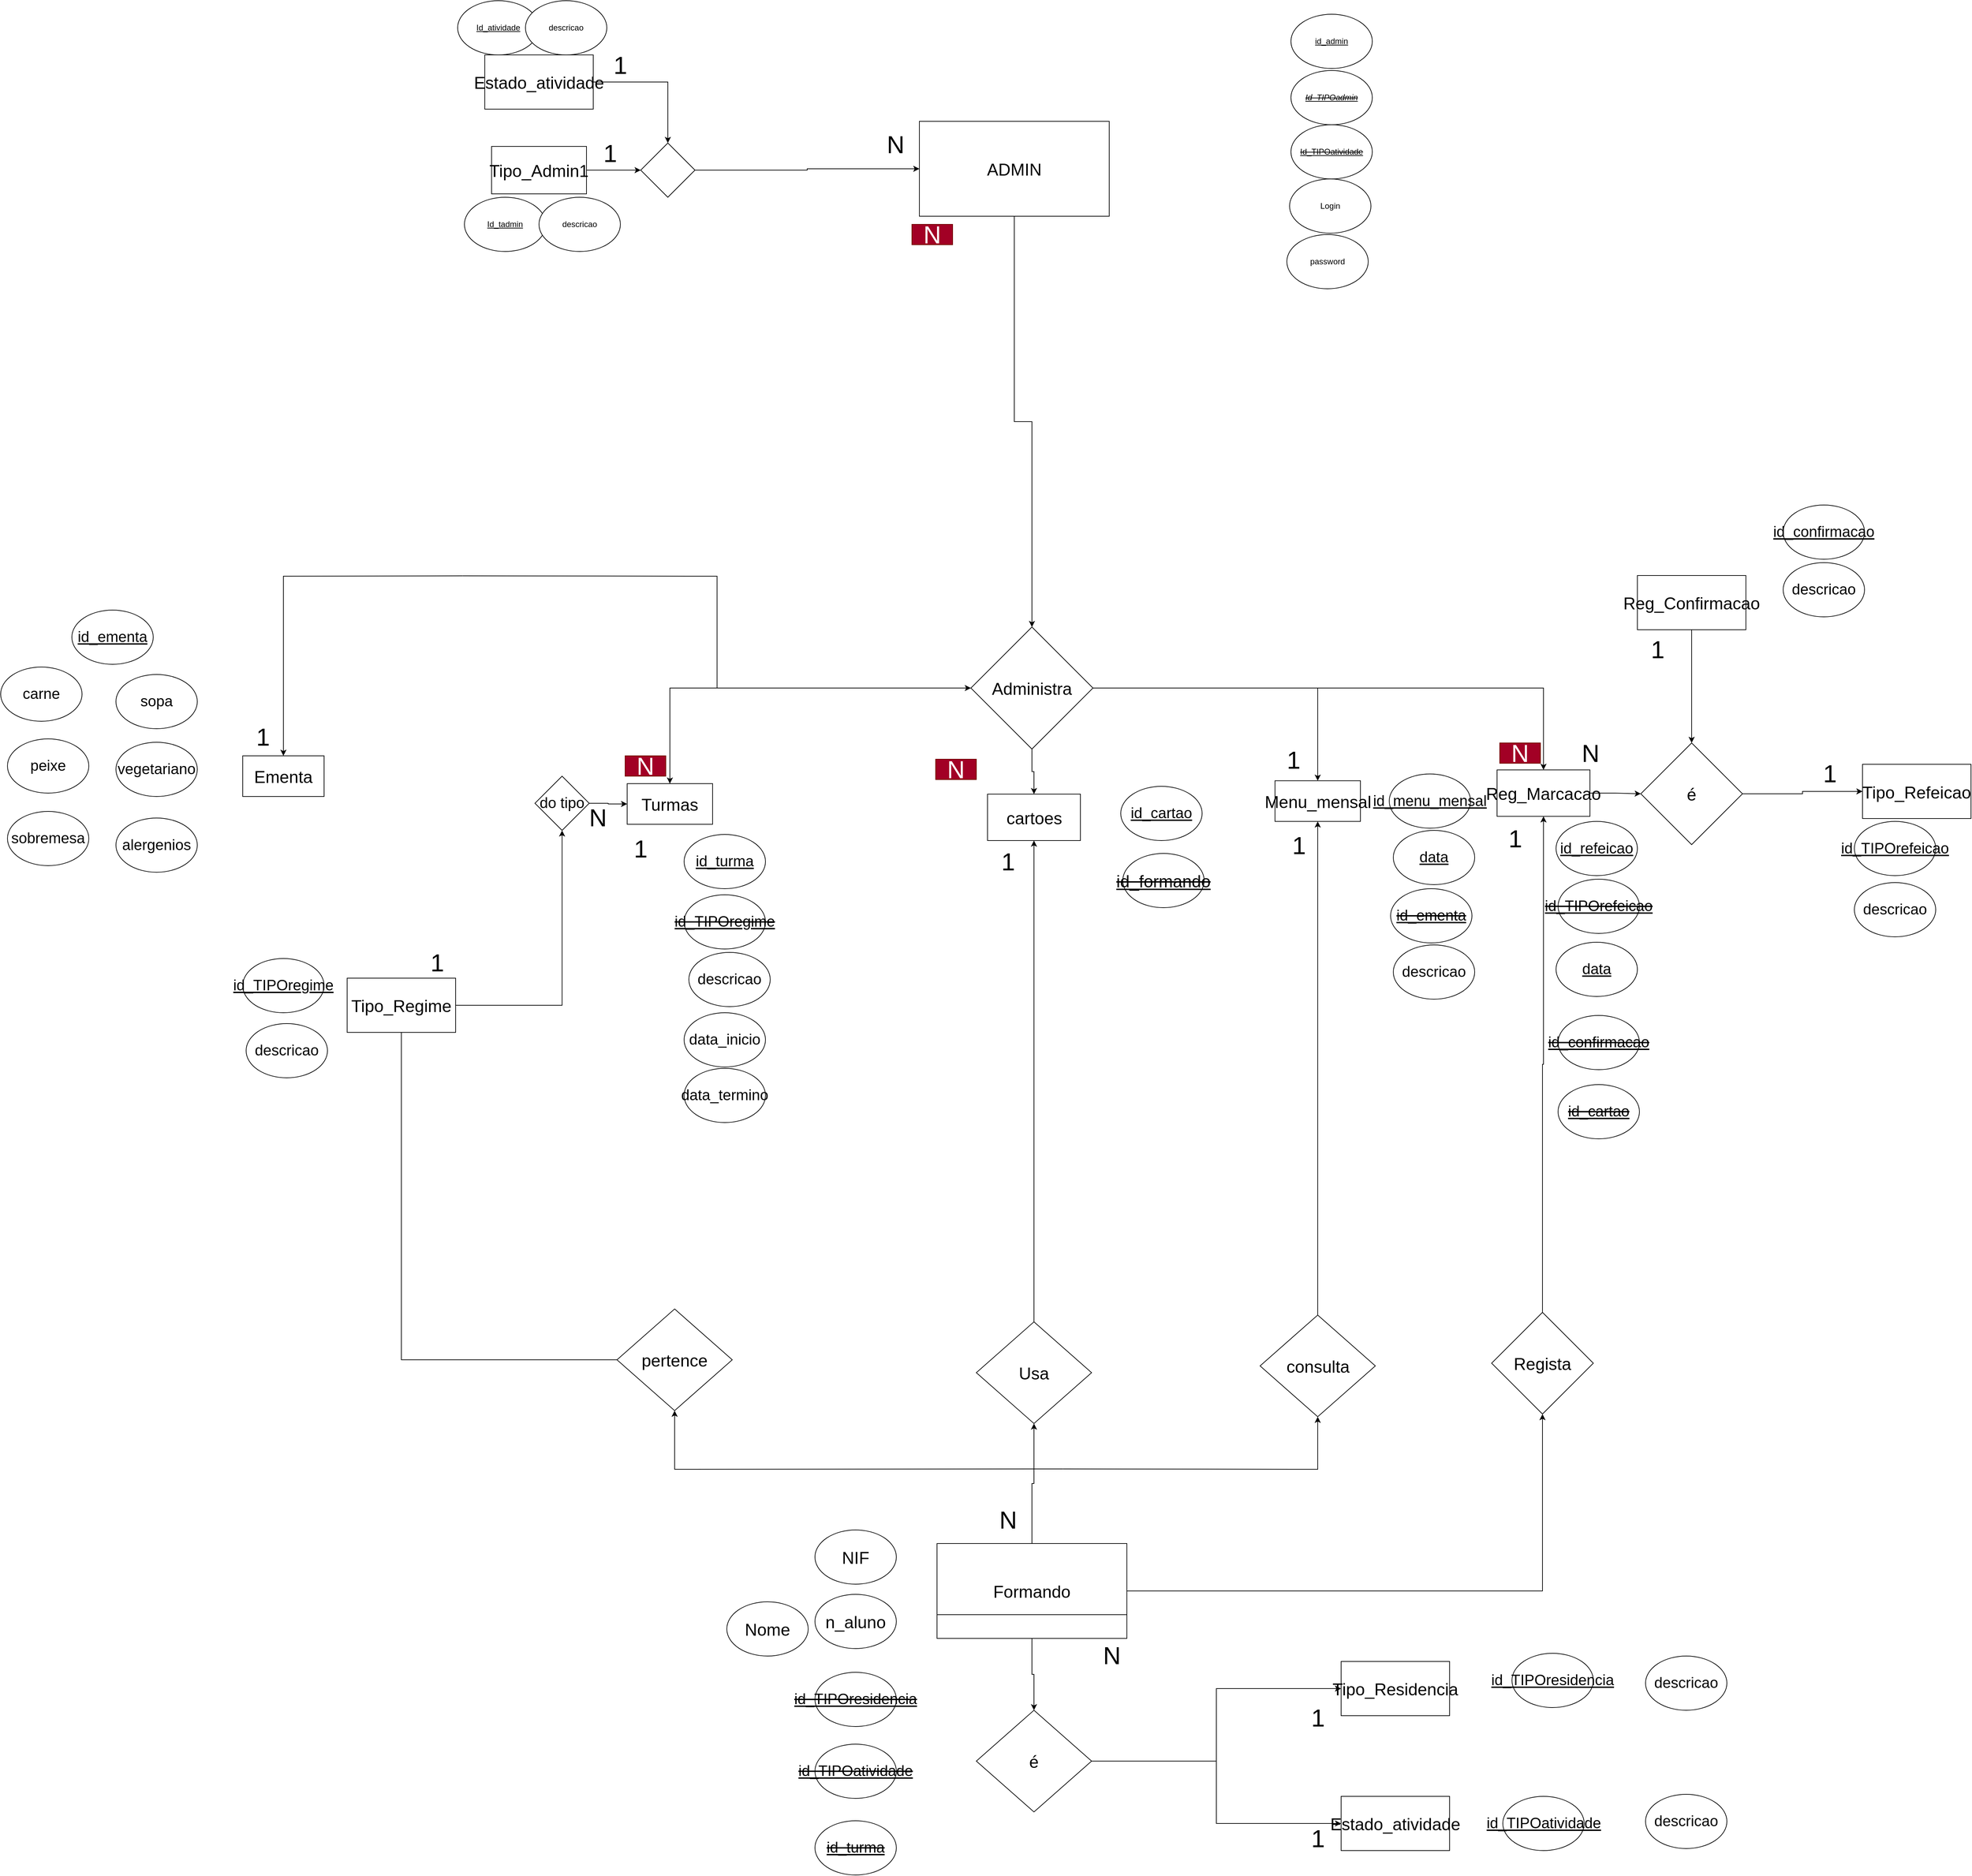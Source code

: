 <mxfile version="20.7.4" type="device"><diagram id="xilv8yq3ccy98TKm0MLl" name="Página-1"><mxGraphModel dx="4533" dy="2707" grid="0" gridSize="10" guides="1" tooltips="1" connect="1" arrows="1" fold="1" page="0" pageScale="1" pageWidth="1169" pageHeight="827" math="0" shadow="0"><root><mxCell id="0"/><mxCell id="1" parent="0"/><mxCell id="bMpahSEflPZQ2mFuKjNR-54" style="edgeStyle=orthogonalEdgeStyle;rounded=0;orthogonalLoop=1;jettySize=auto;html=1;fontSize=22;" parent="1" target="bMpahSEflPZQ2mFuKjNR-26" edge="1"><mxGeometry relative="1" as="geometry"><mxPoint x="12.7" y="1057" as="sourcePoint"/></mxGeometry></mxCell><mxCell id="bMpahSEflPZQ2mFuKjNR-55" style="edgeStyle=orthogonalEdgeStyle;rounded=0;orthogonalLoop=1;jettySize=auto;html=1;fontSize=22;" parent="1" target="bMpahSEflPZQ2mFuKjNR-35" edge="1"><mxGeometry relative="1" as="geometry"><mxPoint x="12.7" y="1057" as="sourcePoint"/></mxGeometry></mxCell><mxCell id="Oedev-EOyenm0MaWg5vt-26" style="edgeStyle=orthogonalEdgeStyle;rounded=0;orthogonalLoop=1;jettySize=auto;html=1;fontSize=22;" parent="1" source="izQF2L-pjOYpTZfjDKXt-1" target="Oedev-EOyenm0MaWg5vt-11" edge="1"><mxGeometry relative="1" as="geometry"/></mxCell><mxCell id="Oedev-EOyenm0MaWg5vt-68" style="edgeStyle=orthogonalEdgeStyle;rounded=0;orthogonalLoop=1;jettySize=auto;html=1;fontSize=22;" parent="1" source="izQF2L-pjOYpTZfjDKXt-1" target="izQF2L-pjOYpTZfjDKXt-14" edge="1"><mxGeometry relative="1" as="geometry"/></mxCell><mxCell id="Oedev-EOyenm0MaWg5vt-69" style="edgeStyle=orthogonalEdgeStyle;rounded=0;orthogonalLoop=1;jettySize=auto;html=1;fontSize=22;" parent="1" source="izQF2L-pjOYpTZfjDKXt-1" target="izQF2L-pjOYpTZfjDKXt-15" edge="1"><mxGeometry relative="1" as="geometry"/></mxCell><mxCell id="izQF2L-pjOYpTZfjDKXt-1" value="&lt;font style=&quot;font-size: 25px;&quot;&gt;Formando&lt;/font&gt;" style="rounded=0;whiteSpace=wrap;html=1;" parent="1" vertex="1"><mxGeometry x="-173" y="1167" width="280" height="140" as="geometry"/></mxCell><mxCell id="izQF2L-pjOYpTZfjDKXt-2" value="NIF" style="ellipse;whiteSpace=wrap;html=1;fontSize=25;" parent="1" vertex="1"><mxGeometry x="-353" y="1147" width="120" height="80" as="geometry"/></mxCell><mxCell id="izQF2L-pjOYpTZfjDKXt-8" value="&lt;u&gt;&lt;strike&gt;id_formando&lt;/strike&gt;&lt;/u&gt;" style="ellipse;whiteSpace=wrap;html=1;fontSize=25;" parent="1" vertex="1"><mxGeometry x="101" y="149" width="120" height="80" as="geometry"/></mxCell><mxCell id="izQF2L-pjOYpTZfjDKXt-11" value="&lt;span style=&quot;font-size: 25px;&quot;&gt;cartoes&lt;/span&gt;" style="rounded=0;whiteSpace=wrap;html=1;" parent="1" vertex="1"><mxGeometry x="-98.5" y="61.5" width="137" height="68.5" as="geometry"/></mxCell><mxCell id="bMpahSEflPZQ2mFuKjNR-47" style="edgeStyle=orthogonalEdgeStyle;rounded=0;orthogonalLoop=1;jettySize=auto;html=1;fontSize=22;" parent="1" source="izQF2L-pjOYpTZfjDKXt-14" target="izQF2L-pjOYpTZfjDKXt-11" edge="1"><mxGeometry relative="1" as="geometry"/></mxCell><mxCell id="izQF2L-pjOYpTZfjDKXt-14" value="Usa" style="rhombus;whiteSpace=wrap;html=1;fontSize=25;" parent="1" vertex="1"><mxGeometry x="-115" y="840" width="170" height="150" as="geometry"/></mxCell><mxCell id="bMpahSEflPZQ2mFuKjNR-62" style="edgeStyle=orthogonalEdgeStyle;rounded=0;orthogonalLoop=1;jettySize=auto;html=1;fontSize=22;" parent="1" source="izQF2L-pjOYpTZfjDKXt-15" target="bMpahSEflPZQ2mFuKjNR-44" edge="1"><mxGeometry relative="1" as="geometry"/></mxCell><mxCell id="izQF2L-pjOYpTZfjDKXt-15" value="Regista" style="rhombus;whiteSpace=wrap;html=1;fontSize=25;" parent="1" vertex="1"><mxGeometry x="645" y="826" width="150" height="150" as="geometry"/></mxCell><mxCell id="Oedev-EOyenm0MaWg5vt-42" style="edgeStyle=orthogonalEdgeStyle;rounded=0;orthogonalLoop=1;jettySize=auto;html=1;fontSize=22;" parent="1" source="izQF2L-pjOYpTZfjDKXt-62" target="izQF2L-pjOYpTZfjDKXt-73" edge="1"><mxGeometry relative="1" as="geometry"/></mxCell><mxCell id="izQF2L-pjOYpTZfjDKXt-62" value="&lt;font style=&quot;font-size: 25px;&quot;&gt;ADMIN&lt;/font&gt;" style="rounded=0;whiteSpace=wrap;html=1;" parent="1" vertex="1"><mxGeometry x="-199" y="-931" width="280" height="140" as="geometry"/></mxCell><mxCell id="izQF2L-pjOYpTZfjDKXt-70" value="Menu_mensal" style="rounded=0;whiteSpace=wrap;html=1;fontSize=25;" parent="1" vertex="1"><mxGeometry x="325.5" y="41.75" width="126" height="60" as="geometry"/></mxCell><mxCell id="izQF2L-pjOYpTZfjDKXt-71" value="Turmas" style="rounded=0;whiteSpace=wrap;html=1;fontSize=25;" parent="1" vertex="1"><mxGeometry x="-630" y="46" width="126" height="60" as="geometry"/></mxCell><mxCell id="bMpahSEflPZQ2mFuKjNR-56" style="edgeStyle=orthogonalEdgeStyle;rounded=0;orthogonalLoop=1;jettySize=auto;html=1;fontSize=22;" parent="1" source="izQF2L-pjOYpTZfjDKXt-73" target="izQF2L-pjOYpTZfjDKXt-70" edge="1"><mxGeometry relative="1" as="geometry"/></mxCell><mxCell id="bMpahSEflPZQ2mFuKjNR-57" style="edgeStyle=orthogonalEdgeStyle;rounded=0;orthogonalLoop=1;jettySize=auto;html=1;exitX=0.5;exitY=1;exitDx=0;exitDy=0;fontSize=22;" parent="1" source="izQF2L-pjOYpTZfjDKXt-73" target="izQF2L-pjOYpTZfjDKXt-11" edge="1"><mxGeometry relative="1" as="geometry"/></mxCell><mxCell id="bMpahSEflPZQ2mFuKjNR-58" style="edgeStyle=orthogonalEdgeStyle;rounded=0;orthogonalLoop=1;jettySize=auto;html=1;fontSize=22;" parent="1" source="izQF2L-pjOYpTZfjDKXt-73" target="izQF2L-pjOYpTZfjDKXt-71" edge="1"><mxGeometry relative="1" as="geometry"/></mxCell><mxCell id="bMpahSEflPZQ2mFuKjNR-59" style="edgeStyle=orthogonalEdgeStyle;rounded=0;orthogonalLoop=1;jettySize=auto;html=1;fontSize=22;startArrow=none;" parent="1" target="izQF2L-pjOYpTZfjDKXt-69" edge="1"><mxGeometry relative="1" as="geometry"><mxPoint x="-872.8" y="-260.5" as="sourcePoint"/></mxGeometry></mxCell><mxCell id="bMpahSEflPZQ2mFuKjNR-60" style="edgeStyle=orthogonalEdgeStyle;rounded=0;orthogonalLoop=1;jettySize=auto;html=1;fontSize=22;" parent="1" source="izQF2L-pjOYpTZfjDKXt-73" target="bMpahSEflPZQ2mFuKjNR-44" edge="1"><mxGeometry relative="1" as="geometry"/></mxCell><mxCell id="izQF2L-pjOYpTZfjDKXt-73" value="Administra" style="rhombus;whiteSpace=wrap;html=1;fontSize=25;" parent="1" vertex="1"><mxGeometry x="-123" y="-185" width="180" height="180" as="geometry"/></mxCell><mxCell id="izQF2L-pjOYpTZfjDKXt-98" value="" style="endArrow=none;html=1;rounded=0;fontSize=25;entryX=1;entryY=0.75;entryDx=0;entryDy=0;exitX=0;exitY=0.75;exitDx=0;exitDy=0;" parent="1" source="izQF2L-pjOYpTZfjDKXt-1" target="izQF2L-pjOYpTZfjDKXt-1" edge="1"><mxGeometry x="-1" y="214" width="50" height="50" relative="1" as="geometry"><mxPoint x="105.75" y="1010" as="sourcePoint"/><mxPoint x="105.75" y="870" as="targetPoint"/><mxPoint x="4" y="40" as="offset"/></mxGeometry></mxCell><mxCell id="bMpahSEflPZQ2mFuKjNR-1" value="&lt;span style=&quot;font-size: 25px;&quot;&gt;Estado_atividade&lt;br&gt;&lt;/span&gt;" style="rounded=0;whiteSpace=wrap;html=1;" parent="1" vertex="1"><mxGeometry x="423" y="1540" width="160" height="80" as="geometry"/></mxCell><mxCell id="Oedev-EOyenm0MaWg5vt-21" style="edgeStyle=orthogonalEdgeStyle;rounded=0;orthogonalLoop=1;jettySize=auto;html=1;entryX=0.5;entryY=1;entryDx=0;entryDy=0;fontSize=22;" parent="1" source="bMpahSEflPZQ2mFuKjNR-2" target="Oedev-EOyenm0MaWg5vt-20" edge="1"><mxGeometry relative="1" as="geometry"/></mxCell><mxCell id="bMpahSEflPZQ2mFuKjNR-2" value="&lt;span style=&quot;font-size: 25px;&quot;&gt;Tipo_Regime&lt;br&gt;&lt;/span&gt;" style="rounded=0;whiteSpace=wrap;html=1;" parent="1" vertex="1"><mxGeometry x="-1043" y="333" width="160" height="80" as="geometry"/></mxCell><mxCell id="bMpahSEflPZQ2mFuKjNR-3" value="&lt;span style=&quot;font-size: 25px;&quot;&gt;Tipo_Residencia&lt;br&gt;&lt;/span&gt;" style="rounded=0;whiteSpace=wrap;html=1;" parent="1" vertex="1"><mxGeometry x="423" y="1341" width="160" height="80" as="geometry"/></mxCell><mxCell id="bMpahSEflPZQ2mFuKjNR-4" value="&lt;span style=&quot;font-size: 25px;&quot;&gt;Tipo_Refeicao&lt;br&gt;&lt;/span&gt;" style="rounded=0;whiteSpace=wrap;html=1;" parent="1" vertex="1"><mxGeometry x="1192" y="17.5" width="160" height="80" as="geometry"/></mxCell><mxCell id="bMpahSEflPZQ2mFuKjNR-8" style="edgeStyle=orthogonalEdgeStyle;rounded=0;orthogonalLoop=1;jettySize=auto;html=1;entryX=0;entryY=0.5;entryDx=0;entryDy=0;" parent="1" source="bMpahSEflPZQ2mFuKjNR-5" target="bMpahSEflPZQ2mFuKjNR-6" edge="1"><mxGeometry relative="1" as="geometry"/></mxCell><mxCell id="bMpahSEflPZQ2mFuKjNR-5" value="&lt;span style=&quot;font-size: 25px;&quot;&gt;Tipo_Admin1&lt;/span&gt;" style="rounded=0;whiteSpace=wrap;html=1;" parent="1" vertex="1"><mxGeometry x="-830" y="-894" width="140" height="70" as="geometry"/></mxCell><mxCell id="Oedev-EOyenm0MaWg5vt-2" style="edgeStyle=orthogonalEdgeStyle;rounded=0;orthogonalLoop=1;jettySize=auto;html=1;fontSize=22;" parent="1" source="bMpahSEflPZQ2mFuKjNR-6" target="izQF2L-pjOYpTZfjDKXt-62" edge="1"><mxGeometry relative="1" as="geometry"/></mxCell><mxCell id="bMpahSEflPZQ2mFuKjNR-6" value="" style="rhombus;whiteSpace=wrap;html=1;" parent="1" vertex="1"><mxGeometry x="-610" y="-899" width="80" height="80" as="geometry"/></mxCell><mxCell id="bMpahSEflPZQ2mFuKjNR-11" style="edgeStyle=orthogonalEdgeStyle;rounded=0;orthogonalLoop=1;jettySize=auto;html=1;entryX=0.5;entryY=0;entryDx=0;entryDy=0;" parent="1" source="bMpahSEflPZQ2mFuKjNR-10" target="bMpahSEflPZQ2mFuKjNR-6" edge="1"><mxGeometry relative="1" as="geometry"/></mxCell><mxCell id="bMpahSEflPZQ2mFuKjNR-10" value="&lt;span style=&quot;font-size: 25px;&quot;&gt;Estado_atividade&lt;br&gt;&lt;/span&gt;" style="rounded=0;whiteSpace=wrap;html=1;" parent="1" vertex="1"><mxGeometry x="-840" y="-1029" width="160" height="80" as="geometry"/></mxCell><mxCell id="bMpahSEflPZQ2mFuKjNR-12" value="&lt;u&gt;Id_atividade&lt;/u&gt;" style="ellipse;whiteSpace=wrap;html=1;" parent="1" vertex="1"><mxGeometry x="-880" y="-1109" width="120" height="80" as="geometry"/></mxCell><mxCell id="bMpahSEflPZQ2mFuKjNR-13" value="&lt;u&gt;Id_tadmin&lt;/u&gt;" style="ellipse;whiteSpace=wrap;html=1;" parent="1" vertex="1"><mxGeometry x="-870" y="-819" width="120" height="80" as="geometry"/></mxCell><mxCell id="bMpahSEflPZQ2mFuKjNR-14" value="descricao" style="ellipse;whiteSpace=wrap;html=1;" parent="1" vertex="1"><mxGeometry x="-780" y="-1109" width="120" height="80" as="geometry"/></mxCell><mxCell id="bMpahSEflPZQ2mFuKjNR-15" value="descricao" style="ellipse;whiteSpace=wrap;html=1;" parent="1" vertex="1"><mxGeometry x="-760" y="-819" width="120" height="80" as="geometry"/></mxCell><mxCell id="bMpahSEflPZQ2mFuKjNR-17" value="password" style="ellipse;whiteSpace=wrap;html=1;" parent="1" vertex="1"><mxGeometry x="343" y="-764" width="120" height="80" as="geometry"/></mxCell><mxCell id="bMpahSEflPZQ2mFuKjNR-18" value="Login" style="ellipse;whiteSpace=wrap;html=1;" parent="1" vertex="1"><mxGeometry x="347" y="-846" width="120" height="80" as="geometry"/></mxCell><mxCell id="bMpahSEflPZQ2mFuKjNR-20" value="&lt;i style=&quot;&quot;&gt;&lt;u&gt;&lt;strike&gt;Id_TIPOadmin&lt;/strike&gt;&lt;/u&gt;&lt;/i&gt;" style="ellipse;whiteSpace=wrap;html=1;" parent="1" vertex="1"><mxGeometry x="349" y="-1006" width="120" height="80" as="geometry"/></mxCell><mxCell id="bMpahSEflPZQ2mFuKjNR-22" value="&lt;u&gt;id_admin&lt;/u&gt;" style="ellipse;whiteSpace=wrap;html=1;" parent="1" vertex="1"><mxGeometry x="349" y="-1089" width="120" height="80" as="geometry"/></mxCell><mxCell id="bMpahSEflPZQ2mFuKjNR-23" value="&lt;u&gt;&lt;strike&gt;Id_TIPOatividade&lt;/strike&gt;&lt;/u&gt;" style="ellipse;whiteSpace=wrap;html=1;" parent="1" vertex="1"><mxGeometry x="349" y="-926" width="120" height="80" as="geometry"/></mxCell><mxCell id="izQF2L-pjOYpTZfjDKXt-69" value="Ementa" style="rounded=0;whiteSpace=wrap;html=1;fontSize=25;" parent="1" vertex="1"><mxGeometry x="-1197" y="5" width="120" height="60" as="geometry"/></mxCell><mxCell id="bMpahSEflPZQ2mFuKjNR-48" style="edgeStyle=orthogonalEdgeStyle;rounded=0;orthogonalLoop=1;jettySize=auto;html=1;fontSize=22;startArrow=none;entryX=0;entryY=0.5;entryDx=0;entryDy=0;" parent="1" target="izQF2L-pjOYpTZfjDKXt-73" edge="1"><mxGeometry relative="1" as="geometry"><mxPoint x="-872.8" y="-260.5" as="sourcePoint"/></mxGeometry></mxCell><mxCell id="bMpahSEflPZQ2mFuKjNR-26" value="pertence" style="rhombus;whiteSpace=wrap;html=1;fontSize=25;" parent="1" vertex="1"><mxGeometry x="-645" y="821" width="170" height="150" as="geometry"/></mxCell><mxCell id="bMpahSEflPZQ2mFuKjNR-49" style="edgeStyle=orthogonalEdgeStyle;rounded=0;orthogonalLoop=1;jettySize=auto;html=1;entryX=0.5;entryY=1;entryDx=0;entryDy=0;fontSize=22;" parent="1" source="bMpahSEflPZQ2mFuKjNR-35" target="izQF2L-pjOYpTZfjDKXt-70" edge="1"><mxGeometry relative="1" as="geometry"/></mxCell><mxCell id="bMpahSEflPZQ2mFuKjNR-35" value="consulta" style="rhombus;whiteSpace=wrap;html=1;fontSize=25;" parent="1" vertex="1"><mxGeometry x="303.5" y="830" width="170" height="150" as="geometry"/></mxCell><mxCell id="bMpahSEflPZQ2mFuKjNR-64" style="edgeStyle=orthogonalEdgeStyle;rounded=0;orthogonalLoop=1;jettySize=auto;html=1;fontSize=22;" parent="1" source="bMpahSEflPZQ2mFuKjNR-44" target="bMpahSEflPZQ2mFuKjNR-63" edge="1"><mxGeometry relative="1" as="geometry"/></mxCell><mxCell id="bMpahSEflPZQ2mFuKjNR-44" value="&lt;font style=&quot;font-size: 25px;&quot;&gt;Reg_Marcacao&lt;/font&gt;" style="rounded=0;whiteSpace=wrap;html=1;" parent="1" vertex="1"><mxGeometry x="653" y="25.75" width="137" height="68.5" as="geometry"/></mxCell><mxCell id="bMpahSEflPZQ2mFuKjNR-65" style="edgeStyle=orthogonalEdgeStyle;rounded=0;orthogonalLoop=1;jettySize=auto;html=1;fontSize=22;" parent="1" source="bMpahSEflPZQ2mFuKjNR-63" target="bMpahSEflPZQ2mFuKjNR-4" edge="1"><mxGeometry relative="1" as="geometry"/></mxCell><mxCell id="bMpahSEflPZQ2mFuKjNR-63" value="é" style="rhombus;whiteSpace=wrap;html=1;fontSize=25;" parent="1" vertex="1"><mxGeometry x="865" y="-14" width="150" height="150" as="geometry"/></mxCell><mxCell id="Oedev-EOyenm0MaWg5vt-3" value="&lt;u&gt;id_TIPOatividade&lt;/u&gt;" style="ellipse;whiteSpace=wrap;html=1;fontSize=22;" parent="1" vertex="1"><mxGeometry x="661.5" y="1540" width="120" height="80" as="geometry"/></mxCell><mxCell id="Oedev-EOyenm0MaWg5vt-6" value="descricao" style="ellipse;whiteSpace=wrap;html=1;fontSize=22;" parent="1" vertex="1"><mxGeometry x="872" y="1537" width="120" height="80" as="geometry"/></mxCell><mxCell id="Oedev-EOyenm0MaWg5vt-7" value="&lt;u&gt;id_TIPOregime&lt;/u&gt;" style="ellipse;whiteSpace=wrap;html=1;fontSize=22;" parent="1" vertex="1"><mxGeometry x="-1197" y="304" width="120" height="80" as="geometry"/></mxCell><mxCell id="Oedev-EOyenm0MaWg5vt-8" value="descricao" style="ellipse;whiteSpace=wrap;html=1;fontSize=22;" parent="1" vertex="1"><mxGeometry x="-1192" y="400" width="120" height="80" as="geometry"/></mxCell><mxCell id="Oedev-EOyenm0MaWg5vt-9" value="&lt;u&gt;id_TIPOresidencia&lt;/u&gt;" style="ellipse;whiteSpace=wrap;html=1;fontSize=22;" parent="1" vertex="1"><mxGeometry x="675" y="1329" width="120" height="80" as="geometry"/></mxCell><mxCell id="Oedev-EOyenm0MaWg5vt-10" value="descricao" style="ellipse;whiteSpace=wrap;html=1;fontSize=22;" parent="1" vertex="1"><mxGeometry x="872" y="1333" width="120" height="80" as="geometry"/></mxCell><mxCell id="Oedev-EOyenm0MaWg5vt-24" style="edgeStyle=orthogonalEdgeStyle;rounded=0;orthogonalLoop=1;jettySize=auto;html=1;fontSize=22;" parent="1" source="Oedev-EOyenm0MaWg5vt-11" target="bMpahSEflPZQ2mFuKjNR-3" edge="1"><mxGeometry relative="1" as="geometry"/></mxCell><mxCell id="Oedev-EOyenm0MaWg5vt-25" style="edgeStyle=orthogonalEdgeStyle;rounded=0;orthogonalLoop=1;jettySize=auto;html=1;fontSize=22;" parent="1" source="Oedev-EOyenm0MaWg5vt-11" target="bMpahSEflPZQ2mFuKjNR-1" edge="1"><mxGeometry relative="1" as="geometry"/></mxCell><mxCell id="Oedev-EOyenm0MaWg5vt-11" value="é" style="rhombus;whiteSpace=wrap;html=1;fontSize=25;" parent="1" vertex="1"><mxGeometry x="-115" y="1413" width="170" height="150" as="geometry"/></mxCell><mxCell id="Oedev-EOyenm0MaWg5vt-16" value="&lt;u&gt;&lt;strike&gt;id_TIPOresidencia&lt;/strike&gt;&lt;/u&gt;" style="ellipse;whiteSpace=wrap;html=1;fontSize=22;" parent="1" vertex="1"><mxGeometry x="-353" y="1357" width="120" height="80" as="geometry"/></mxCell><mxCell id="Oedev-EOyenm0MaWg5vt-17" value="&lt;u&gt;&lt;strike&gt;id_TIPOregime&lt;/strike&gt;&lt;/u&gt;" style="ellipse;whiteSpace=wrap;html=1;fontSize=22;" parent="1" vertex="1"><mxGeometry x="-546" y="210" width="120" height="80" as="geometry"/></mxCell><mxCell id="Oedev-EOyenm0MaWg5vt-18" value="&lt;u&gt;&lt;strike&gt;id_TIPOatividade&lt;/strike&gt;&lt;/u&gt;" style="ellipse;whiteSpace=wrap;html=1;fontSize=22;" parent="1" vertex="1"><mxGeometry x="-353" y="1463" width="120" height="80" as="geometry"/></mxCell><mxCell id="Oedev-EOyenm0MaWg5vt-19" value="&lt;u&gt;id_turma&lt;/u&gt;" style="ellipse;whiteSpace=wrap;html=1;fontSize=22;" parent="1" vertex="1"><mxGeometry x="-546" y="121" width="120" height="80" as="geometry"/></mxCell><mxCell id="Oedev-EOyenm0MaWg5vt-23" style="edgeStyle=orthogonalEdgeStyle;rounded=0;orthogonalLoop=1;jettySize=auto;html=1;fontSize=22;" parent="1" source="Oedev-EOyenm0MaWg5vt-20" target="izQF2L-pjOYpTZfjDKXt-71" edge="1"><mxGeometry relative="1" as="geometry"/></mxCell><mxCell id="Oedev-EOyenm0MaWg5vt-20" value="do tipo" style="rhombus;whiteSpace=wrap;html=1;fontSize=22;" parent="1" vertex="1"><mxGeometry x="-766" y="35" width="80" height="80" as="geometry"/></mxCell><mxCell id="Oedev-EOyenm0MaWg5vt-27" value="n_aluno" style="ellipse;whiteSpace=wrap;html=1;fontSize=25;" parent="1" vertex="1"><mxGeometry x="-353" y="1242" width="120" height="80" as="geometry"/></mxCell><mxCell id="Oedev-EOyenm0MaWg5vt-28" value="&lt;u&gt;id_ementa&lt;/u&gt;" style="ellipse;whiteSpace=wrap;html=1;fontSize=22;" parent="1" vertex="1"><mxGeometry x="-1449" y="-210" width="120" height="80" as="geometry"/></mxCell><mxCell id="Oedev-EOyenm0MaWg5vt-29" value="alergenios" style="ellipse;whiteSpace=wrap;html=1;fontSize=22;" parent="1" vertex="1"><mxGeometry x="-1384" y="96.75" width="120" height="80" as="geometry"/></mxCell><mxCell id="Oedev-EOyenm0MaWg5vt-43" value="descricao" style="ellipse;whiteSpace=wrap;html=1;fontSize=22;" parent="1" vertex="1"><mxGeometry x="-539" y="295" width="120" height="80" as="geometry"/></mxCell><mxCell id="Oedev-EOyenm0MaWg5vt-44" value="data_inicio" style="ellipse;whiteSpace=wrap;html=1;fontSize=22;" parent="1" vertex="1"><mxGeometry x="-546" y="384" width="120" height="80" as="geometry"/></mxCell><mxCell id="Oedev-EOyenm0MaWg5vt-46" value="data_termino" style="ellipse;whiteSpace=wrap;html=1;fontSize=22;" parent="1" vertex="1"><mxGeometry x="-546" y="466" width="120" height="80" as="geometry"/></mxCell><mxCell id="Oedev-EOyenm0MaWg5vt-47" value="&lt;u&gt;&lt;strike&gt;id_turma&lt;/strike&gt;&lt;/u&gt;" style="ellipse;whiteSpace=wrap;html=1;fontSize=22;" parent="1" vertex="1"><mxGeometry x="-353" y="1576" width="120" height="80" as="geometry"/></mxCell><mxCell id="Oedev-EOyenm0MaWg5vt-48" value="&lt;u&gt;id_cartao&lt;/u&gt;" style="ellipse;whiteSpace=wrap;html=1;fontSize=22;" parent="1" vertex="1"><mxGeometry x="98" y="50" width="120" height="80" as="geometry"/></mxCell><mxCell id="Oedev-EOyenm0MaWg5vt-49" value="&lt;u&gt;data&lt;/u&gt;" style="ellipse;whiteSpace=wrap;html=1;fontSize=22;" parent="1" vertex="1"><mxGeometry x="500" y="115" width="120" height="80" as="geometry"/></mxCell><mxCell id="Oedev-EOyenm0MaWg5vt-50" value="sopa" style="ellipse;whiteSpace=wrap;html=1;fontSize=22;" parent="1" vertex="1"><mxGeometry x="-1384" y="-115" width="120" height="80" as="geometry"/></mxCell><mxCell id="Oedev-EOyenm0MaWg5vt-51" value="sobremesa" style="ellipse;whiteSpace=wrap;html=1;fontSize=22;" parent="1" vertex="1"><mxGeometry x="-1544" y="87" width="120" height="80" as="geometry"/></mxCell><mxCell id="Oedev-EOyenm0MaWg5vt-52" value="carne" style="ellipse;whiteSpace=wrap;html=1;fontSize=22;" parent="1" vertex="1"><mxGeometry x="-1554" y="-126" width="120" height="80" as="geometry"/></mxCell><mxCell id="Oedev-EOyenm0MaWg5vt-53" value="vegetariano" style="ellipse;whiteSpace=wrap;html=1;fontSize=22;" parent="1" vertex="1"><mxGeometry x="-1384" y="-15" width="120" height="80" as="geometry"/></mxCell><mxCell id="Oedev-EOyenm0MaWg5vt-54" value="peixe" style="ellipse;whiteSpace=wrap;html=1;fontSize=22;" parent="1" vertex="1"><mxGeometry x="-1544" y="-20" width="120" height="80" as="geometry"/></mxCell><mxCell id="Oedev-EOyenm0MaWg5vt-56" value="&lt;u&gt;&lt;strike&gt;id_ementa&lt;/strike&gt;&lt;/u&gt;" style="ellipse;whiteSpace=wrap;html=1;fontSize=22;" parent="1" vertex="1"><mxGeometry x="496" y="201" width="120" height="80" as="geometry"/></mxCell><mxCell id="Oedev-EOyenm0MaWg5vt-57" value="&lt;u&gt;id_TIPOrefeicao&lt;/u&gt;" style="ellipse;whiteSpace=wrap;html=1;fontSize=22;" parent="1" vertex="1"><mxGeometry x="1180" y="101.75" width="120" height="80" as="geometry"/></mxCell><mxCell id="Oedev-EOyenm0MaWg5vt-58" value="descricao" style="ellipse;whiteSpace=wrap;html=1;fontSize=22;" parent="1" vertex="1"><mxGeometry x="1180" y="192" width="120" height="80" as="geometry"/></mxCell><mxCell id="Oedev-EOyenm0MaWg5vt-59" value="&lt;u&gt;id_refeicao&lt;/u&gt;" style="ellipse;whiteSpace=wrap;html=1;fontSize=22;" parent="1" vertex="1"><mxGeometry x="740" y="101.75" width="120" height="80" as="geometry"/></mxCell><mxCell id="Oedev-EOyenm0MaWg5vt-60" value="&lt;u&gt;&lt;strike&gt;id_TIPOrefeicao&lt;/strike&gt;&lt;/u&gt;" style="ellipse;whiteSpace=wrap;html=1;fontSize=22;" parent="1" vertex="1"><mxGeometry x="743" y="187" width="120" height="80" as="geometry"/></mxCell><mxCell id="Oedev-EOyenm0MaWg5vt-61" value="descricao" style="ellipse;whiteSpace=wrap;html=1;fontSize=22;" parent="1" vertex="1"><mxGeometry x="500" y="284" width="120" height="80" as="geometry"/></mxCell><mxCell id="Oedev-EOyenm0MaWg5vt-62" value="&lt;u&gt;data&lt;/u&gt;" style="ellipse;whiteSpace=wrap;html=1;fontSize=22;" parent="1" vertex="1"><mxGeometry x="740" y="280" width="120" height="80" as="geometry"/></mxCell><mxCell id="Oedev-EOyenm0MaWg5vt-67" style="edgeStyle=orthogonalEdgeStyle;rounded=0;orthogonalLoop=1;jettySize=auto;html=1;fontSize=22;" parent="1" source="Oedev-EOyenm0MaWg5vt-63" target="bMpahSEflPZQ2mFuKjNR-63" edge="1"><mxGeometry relative="1" as="geometry"/></mxCell><mxCell id="Oedev-EOyenm0MaWg5vt-63" value="&lt;span style=&quot;font-size: 25px;&quot;&gt;Reg_Confirmacao&lt;br&gt;&lt;/span&gt;" style="rounded=0;whiteSpace=wrap;html=1;" parent="1" vertex="1"><mxGeometry x="860" y="-261" width="160" height="80" as="geometry"/></mxCell><mxCell id="Oedev-EOyenm0MaWg5vt-64" value="&lt;u&gt;id_confirmacao&lt;/u&gt;" style="ellipse;whiteSpace=wrap;html=1;fontSize=22;" parent="1" vertex="1"><mxGeometry x="1075" y="-365" width="120" height="80" as="geometry"/></mxCell><mxCell id="Oedev-EOyenm0MaWg5vt-65" value="descricao" style="ellipse;whiteSpace=wrap;html=1;fontSize=22;" parent="1" vertex="1"><mxGeometry x="1075" y="-280" width="120" height="80" as="geometry"/></mxCell><mxCell id="Oedev-EOyenm0MaWg5vt-66" value="&lt;u&gt;&lt;strike&gt;id_confirmacao&lt;/strike&gt;&lt;/u&gt;" style="ellipse;whiteSpace=wrap;html=1;fontSize=22;" parent="1" vertex="1"><mxGeometry x="743" y="388" width="120" height="80" as="geometry"/></mxCell><mxCell id="Oedev-EOyenm0MaWg5vt-70" value="Nome" style="ellipse;whiteSpace=wrap;html=1;fontSize=25;" parent="1" vertex="1"><mxGeometry x="-483" y="1253" width="120" height="80" as="geometry"/></mxCell><mxCell id="3Zy8RKYr7cJ_i1WgD8Rt-2" value="&lt;u&gt;id_menu_mensal&lt;/u&gt;" style="ellipse;whiteSpace=wrap;html=1;fontSize=22;" parent="1" vertex="1"><mxGeometry x="494" y="31.75" width="120" height="80" as="geometry"/></mxCell><mxCell id="3Zy8RKYr7cJ_i1WgD8Rt-3" value="&lt;u&gt;&lt;strike&gt;id_cartao&lt;/strike&gt;&lt;/u&gt;" style="ellipse;whiteSpace=wrap;html=1;fontSize=22;" parent="1" vertex="1"><mxGeometry x="743" y="490" width="120" height="80" as="geometry"/></mxCell><mxCell id="3Zy8RKYr7cJ_i1WgD8Rt-5" value="1" style="text;html=1;strokeColor=none;fillColor=none;align=center;verticalAlign=middle;whiteSpace=wrap;rounded=0;fontSize=36;" parent="1" vertex="1"><mxGeometry x="-670" y="-1029" width="60" height="30" as="geometry"/></mxCell><mxCell id="3Zy8RKYr7cJ_i1WgD8Rt-6" value="N" style="text;html=1;strokeColor=none;fillColor=none;align=center;verticalAlign=middle;whiteSpace=wrap;rounded=0;fontSize=36;" parent="1" vertex="1"><mxGeometry x="-264" y="-912" width="60" height="30" as="geometry"/></mxCell><mxCell id="3Zy8RKYr7cJ_i1WgD8Rt-8" value="1" style="text;html=1;strokeColor=none;fillColor=none;align=center;verticalAlign=middle;whiteSpace=wrap;rounded=0;fontSize=36;" parent="1" vertex="1"><mxGeometry x="-685" y="-899" width="60" height="30" as="geometry"/></mxCell><mxCell id="3Zy8RKYr7cJ_i1WgD8Rt-9" value="1" style="text;html=1;strokeColor=none;fillColor=none;align=center;verticalAlign=middle;whiteSpace=wrap;rounded=0;fontSize=36;" parent="1" vertex="1"><mxGeometry x="-1197" y="-38" width="60" height="30" as="geometry"/></mxCell><mxCell id="3Zy8RKYr7cJ_i1WgD8Rt-10" value="N" style="text;html=1;strokeColor=#6F0000;fillColor=#a20025;align=center;verticalAlign=middle;whiteSpace=wrap;rounded=0;fontSize=36;fontColor=#ffffff;" parent="1" vertex="1"><mxGeometry x="-210" y="-779" width="60" height="30" as="geometry"/></mxCell><mxCell id="3Zy8RKYr7cJ_i1WgD8Rt-11" value="N" style="text;html=1;strokeColor=#6F0000;fillColor=#a20025;align=center;verticalAlign=middle;whiteSpace=wrap;rounded=0;fontSize=36;fontColor=#ffffff;" parent="1" vertex="1"><mxGeometry x="-633" y="5" width="60" height="30" as="geometry"/></mxCell><mxCell id="3Zy8RKYr7cJ_i1WgD8Rt-12" value="N" style="text;html=1;strokeColor=#6F0000;fillColor=#a20025;align=center;verticalAlign=middle;whiteSpace=wrap;rounded=0;fontSize=36;fontColor=#ffffff;" parent="1" vertex="1"><mxGeometry x="-175" y="10" width="60" height="30" as="geometry"/></mxCell><mxCell id="3Zy8RKYr7cJ_i1WgD8Rt-13" value="1" style="text;html=1;strokeColor=none;fillColor=none;align=center;verticalAlign=middle;whiteSpace=wrap;rounded=0;fontSize=36;" parent="1" vertex="1"><mxGeometry x="323" y="-4.25" width="60" height="30" as="geometry"/></mxCell><mxCell id="3Zy8RKYr7cJ_i1WgD8Rt-14" value="N" style="text;html=1;strokeColor=#6F0000;fillColor=#a20025;align=center;verticalAlign=middle;whiteSpace=wrap;rounded=0;fontSize=36;fontColor=#ffffff;" parent="1" vertex="1"><mxGeometry x="657" y="-14" width="60" height="30" as="geometry"/></mxCell><mxCell id="3Zy8RKYr7cJ_i1WgD8Rt-15" value="1" style="text;html=1;strokeColor=none;fillColor=none;align=center;verticalAlign=middle;whiteSpace=wrap;rounded=0;fontSize=36;" parent="1" vertex="1"><mxGeometry x="860" y="-167" width="60" height="30" as="geometry"/></mxCell><mxCell id="3Zy8RKYr7cJ_i1WgD8Rt-16" value="1" style="text;html=1;strokeColor=none;fillColor=none;align=center;verticalAlign=middle;whiteSpace=wrap;rounded=0;fontSize=36;" parent="1" vertex="1"><mxGeometry x="1114" y="16" width="60" height="30" as="geometry"/></mxCell><mxCell id="3Zy8RKYr7cJ_i1WgD8Rt-17" value="N" style="text;html=1;strokeColor=none;fillColor=none;align=center;verticalAlign=middle;whiteSpace=wrap;rounded=0;fontSize=36;" parent="1" vertex="1"><mxGeometry x="761" y="-14" width="60" height="30" as="geometry"/></mxCell><mxCell id="3Zy8RKYr7cJ_i1WgD8Rt-18" value="N" style="text;html=1;strokeColor=none;fillColor=none;align=center;verticalAlign=middle;whiteSpace=wrap;rounded=0;fontSize=36;" parent="1" vertex="1"><mxGeometry x="-98.5" y="1117" width="60" height="30" as="geometry"/></mxCell><mxCell id="3Zy8RKYr7cJ_i1WgD8Rt-19" value="1" style="text;html=1;strokeColor=none;fillColor=none;align=center;verticalAlign=middle;whiteSpace=wrap;rounded=0;fontSize=36;" parent="1" vertex="1"><mxGeometry x="-98.5" y="146" width="60" height="30" as="geometry"/></mxCell><mxCell id="3Zy8RKYr7cJ_i1WgD8Rt-20" value="1" style="text;html=1;strokeColor=none;fillColor=none;align=center;verticalAlign=middle;whiteSpace=wrap;rounded=0;fontSize=36;" parent="1" vertex="1"><mxGeometry x="-640" y="126.75" width="60" height="30" as="geometry"/></mxCell><mxCell id="3Zy8RKYr7cJ_i1WgD8Rt-21" value="1" style="text;html=1;strokeColor=none;fillColor=none;align=center;verticalAlign=middle;whiteSpace=wrap;rounded=0;fontSize=36;" parent="1" vertex="1"><mxGeometry x="331" y="121.75" width="60" height="30" as="geometry"/></mxCell><mxCell id="3Zy8RKYr7cJ_i1WgD8Rt-22" value="1" style="text;html=1;strokeColor=none;fillColor=none;align=center;verticalAlign=middle;whiteSpace=wrap;rounded=0;fontSize=36;" parent="1" vertex="1"><mxGeometry x="650" y="111.75" width="60" height="30" as="geometry"/></mxCell><mxCell id="3Zy8RKYr7cJ_i1WgD8Rt-23" value="N" style="text;html=1;strokeColor=none;fillColor=none;align=center;verticalAlign=middle;whiteSpace=wrap;rounded=0;fontSize=36;" parent="1" vertex="1"><mxGeometry x="55" y="1317" width="60" height="30" as="geometry"/></mxCell><mxCell id="3Zy8RKYr7cJ_i1WgD8Rt-24" value="1" style="text;html=1;strokeColor=none;fillColor=none;align=center;verticalAlign=middle;whiteSpace=wrap;rounded=0;fontSize=36;" parent="1" vertex="1"><mxGeometry x="358.5" y="1409" width="60" height="30" as="geometry"/></mxCell><mxCell id="3Zy8RKYr7cJ_i1WgD8Rt-25" value="1" style="text;html=1;strokeColor=none;fillColor=none;align=center;verticalAlign=middle;whiteSpace=wrap;rounded=0;fontSize=36;" parent="1" vertex="1"><mxGeometry x="358.5" y="1587" width="60" height="30" as="geometry"/></mxCell><mxCell id="3Zy8RKYr7cJ_i1WgD8Rt-26" value="N" style="text;html=1;strokeColor=none;fillColor=none;align=center;verticalAlign=middle;whiteSpace=wrap;rounded=0;fontSize=36;" parent="1" vertex="1"><mxGeometry x="-703" y="80.75" width="60" height="30" as="geometry"/></mxCell><mxCell id="3Zy8RKYr7cJ_i1WgD8Rt-27" value="1" style="text;html=1;strokeColor=none;fillColor=none;align=center;verticalAlign=middle;whiteSpace=wrap;rounded=0;fontSize=36;" parent="1" vertex="1"><mxGeometry x="-940" y="295" width="60" height="30" as="geometry"/></mxCell><mxCell id="3Zy8RKYr7cJ_i1WgD8Rt-30" value="" style="edgeStyle=orthogonalEdgeStyle;rounded=0;orthogonalLoop=1;jettySize=auto;html=1;fontSize=22;endArrow=none;exitX=0;exitY=0.5;exitDx=0;exitDy=0;" parent="1" edge="1" target="bMpahSEflPZQ2mFuKjNR-2" source="bMpahSEflPZQ2mFuKjNR-26"><mxGeometry relative="1" as="geometry"><mxPoint x="-660" y="893" as="sourcePoint"/><mxPoint x="-872.8" y="582.5" as="targetPoint"/></mxGeometry></mxCell><mxCell id="3Zy8RKYr7cJ_i1WgD8Rt-31" value="" style="edgeStyle=orthogonalEdgeStyle;rounded=0;orthogonalLoop=1;jettySize=auto;html=1;fontSize=22;endArrow=none;" parent="1" source="izQF2L-pjOYpTZfjDKXt-73" edge="1" target="izQF2L-pjOYpTZfjDKXt-71"><mxGeometry relative="1" as="geometry"><mxPoint x="-122.8" y="-94.8" as="sourcePoint"/><mxPoint x="-598" y="161.2" as="targetPoint"/></mxGeometry></mxCell></root></mxGraphModel></diagram></mxfile>